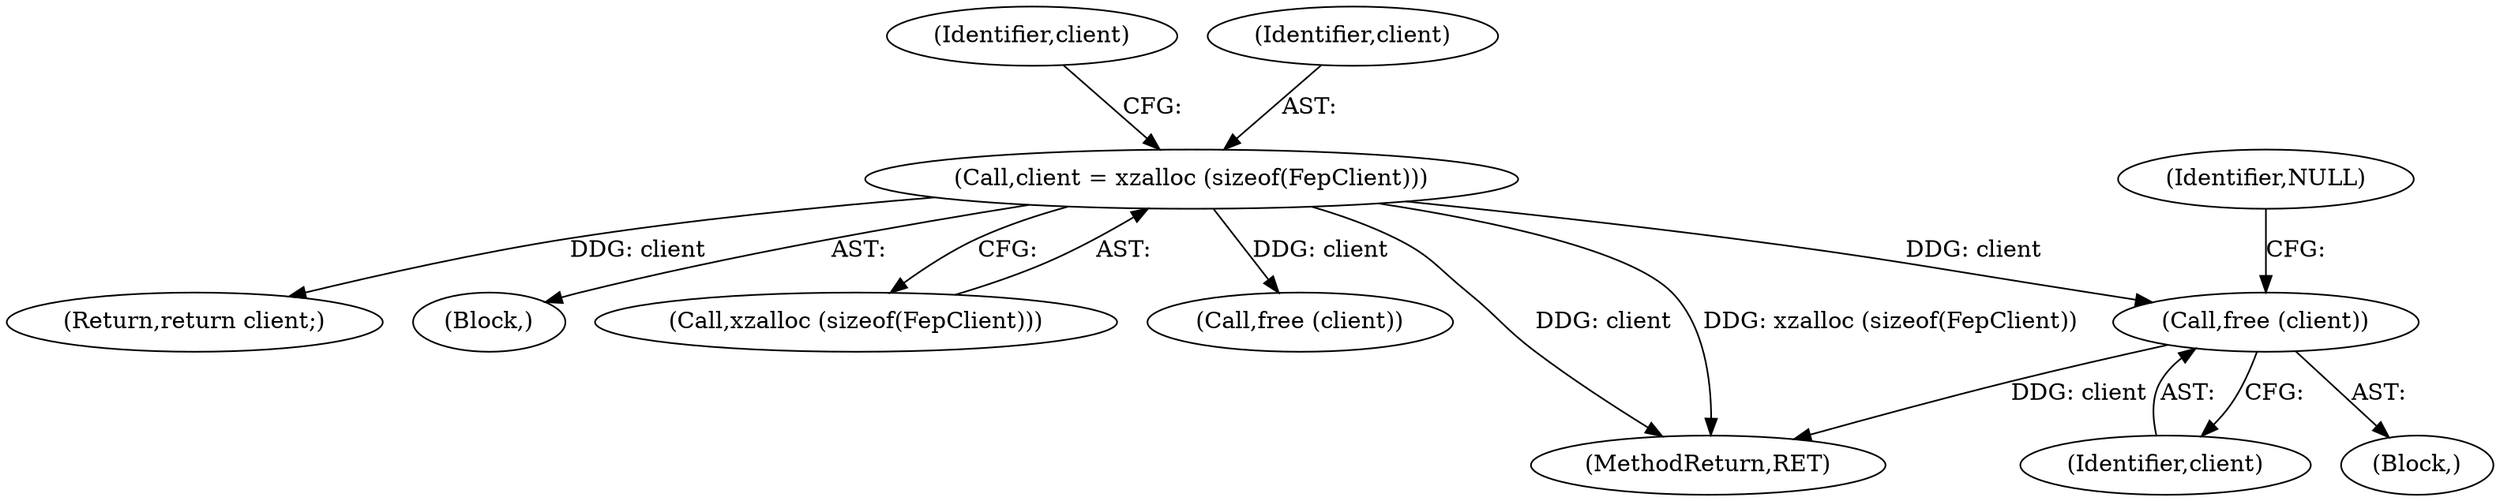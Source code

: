digraph "0_libfep_293d9d3f_0@API" {
"1000229" [label="(Call,free (client))"];
"1000143" [label="(Call,client = xzalloc (sizeof(FepClient)))"];
"1000224" [label="(Block,)"];
"1000150" [label="(Identifier,client)"];
"1000233" [label="(Return,return client;)"];
"1000229" [label="(Call,free (client))"];
"1000143" [label="(Call,client = xzalloc (sizeof(FepClient)))"];
"1000232" [label="(Identifier,NULL)"];
"1000230" [label="(Identifier,client)"];
"1000102" [label="(Block,)"];
"1000145" [label="(Call,xzalloc (sizeof(FepClient)))"];
"1000205" [label="(Call,free (client))"];
"1000235" [label="(MethodReturn,RET)"];
"1000144" [label="(Identifier,client)"];
"1000229" -> "1000224"  [label="AST: "];
"1000229" -> "1000230"  [label="CFG: "];
"1000230" -> "1000229"  [label="AST: "];
"1000232" -> "1000229"  [label="CFG: "];
"1000229" -> "1000235"  [label="DDG: client"];
"1000143" -> "1000229"  [label="DDG: client"];
"1000143" -> "1000102"  [label="AST: "];
"1000143" -> "1000145"  [label="CFG: "];
"1000144" -> "1000143"  [label="AST: "];
"1000145" -> "1000143"  [label="AST: "];
"1000150" -> "1000143"  [label="CFG: "];
"1000143" -> "1000235"  [label="DDG: client"];
"1000143" -> "1000235"  [label="DDG: xzalloc (sizeof(FepClient))"];
"1000143" -> "1000205"  [label="DDG: client"];
"1000143" -> "1000233"  [label="DDG: client"];
}
